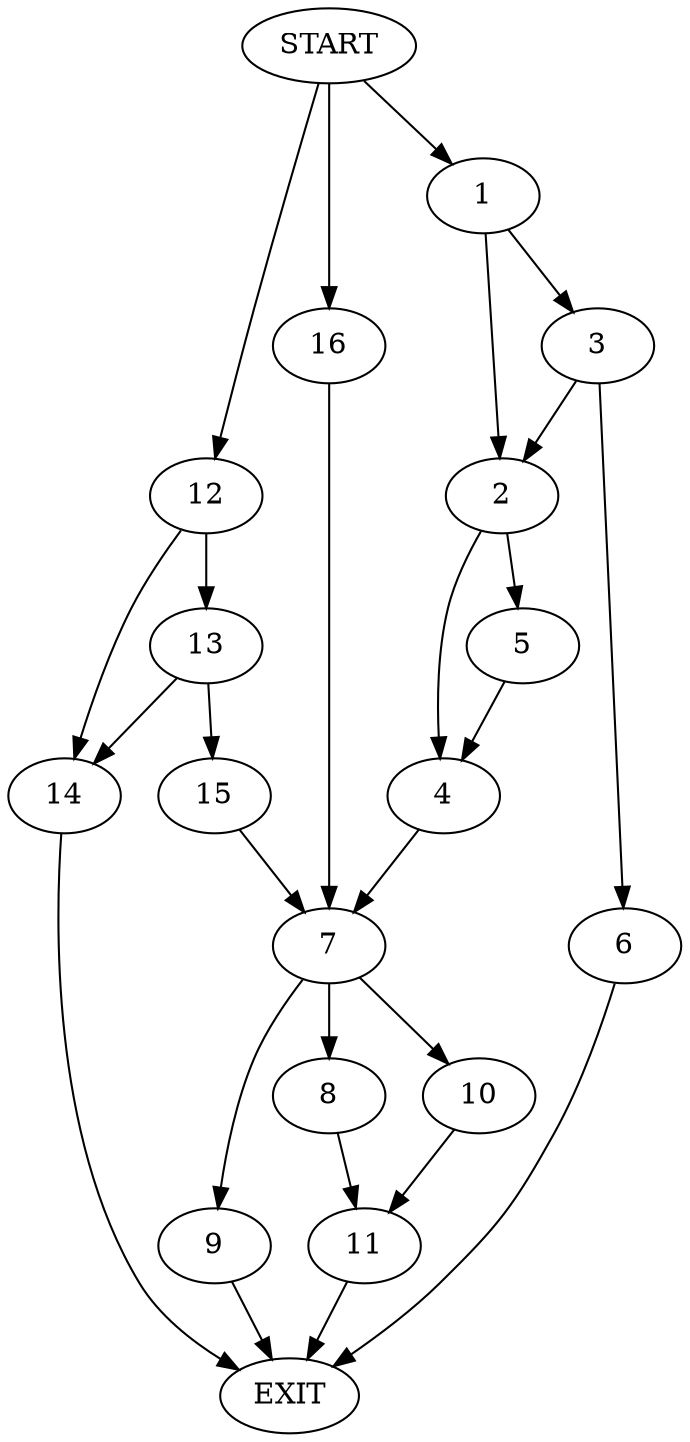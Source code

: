 digraph {
0 [label="START"]
17 [label="EXIT"]
0 -> 1
1 -> 2
1 -> 3
2 -> 4
2 -> 5
3 -> 6
3 -> 2
6 -> 17
5 -> 4
4 -> 7
7 -> 8
7 -> 9
7 -> 10
10 -> 11
11 -> 17
0 -> 12
12 -> 13
12 -> 14
13 -> 15
13 -> 14
14 -> 17
15 -> 7
8 -> 11
0 -> 16
16 -> 7
9 -> 17
}
